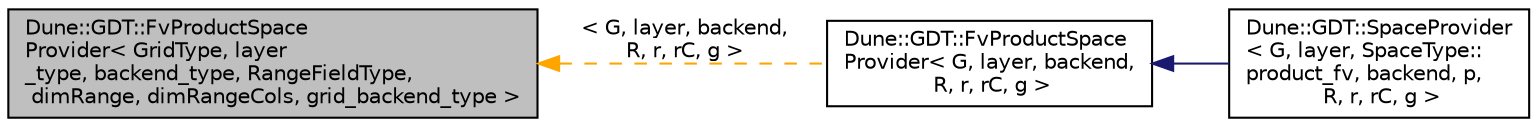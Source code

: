digraph "Dune::GDT::FvProductSpaceProvider&lt; GridType, layer_type, backend_type, RangeFieldType, dimRange, dimRangeCols, grid_backend_type &gt;"
{
  edge [fontname="Helvetica",fontsize="10",labelfontname="Helvetica",labelfontsize="10"];
  node [fontname="Helvetica",fontsize="10",shape=record];
  rankdir="LR";
  Node0 [label="Dune::GDT::FvProductSpace\lProvider\< GridType, layer\l_type, backend_type, RangeFieldType,\l dimRange, dimRangeCols, grid_backend_type \>",height=0.2,width=0.4,color="black", fillcolor="grey75", style="filled", fontcolor="black"];
  Node0 -> Node1 [dir="back",color="orange",fontsize="10",style="dashed",label=" \< G, layer, backend,\l R, r, rC, g \>" ,fontname="Helvetica"];
  Node1 [label="Dune::GDT::FvProductSpace\lProvider\< G, layer, backend,\l R, r, rC, g \>",height=0.2,width=0.4,color="black", fillcolor="white", style="filled",URL="$a02818.html"];
  Node1 -> Node2 [dir="back",color="midnightblue",fontsize="10",style="solid",fontname="Helvetica"];
  Node2 [label="Dune::GDT::SpaceProvider\l\< G, layer, SpaceType::\lproduct_fv, backend, p,\l R, r, rC, g \>",height=0.2,width=0.4,color="black", fillcolor="white", style="filled",URL="$a03090.html"];
}
